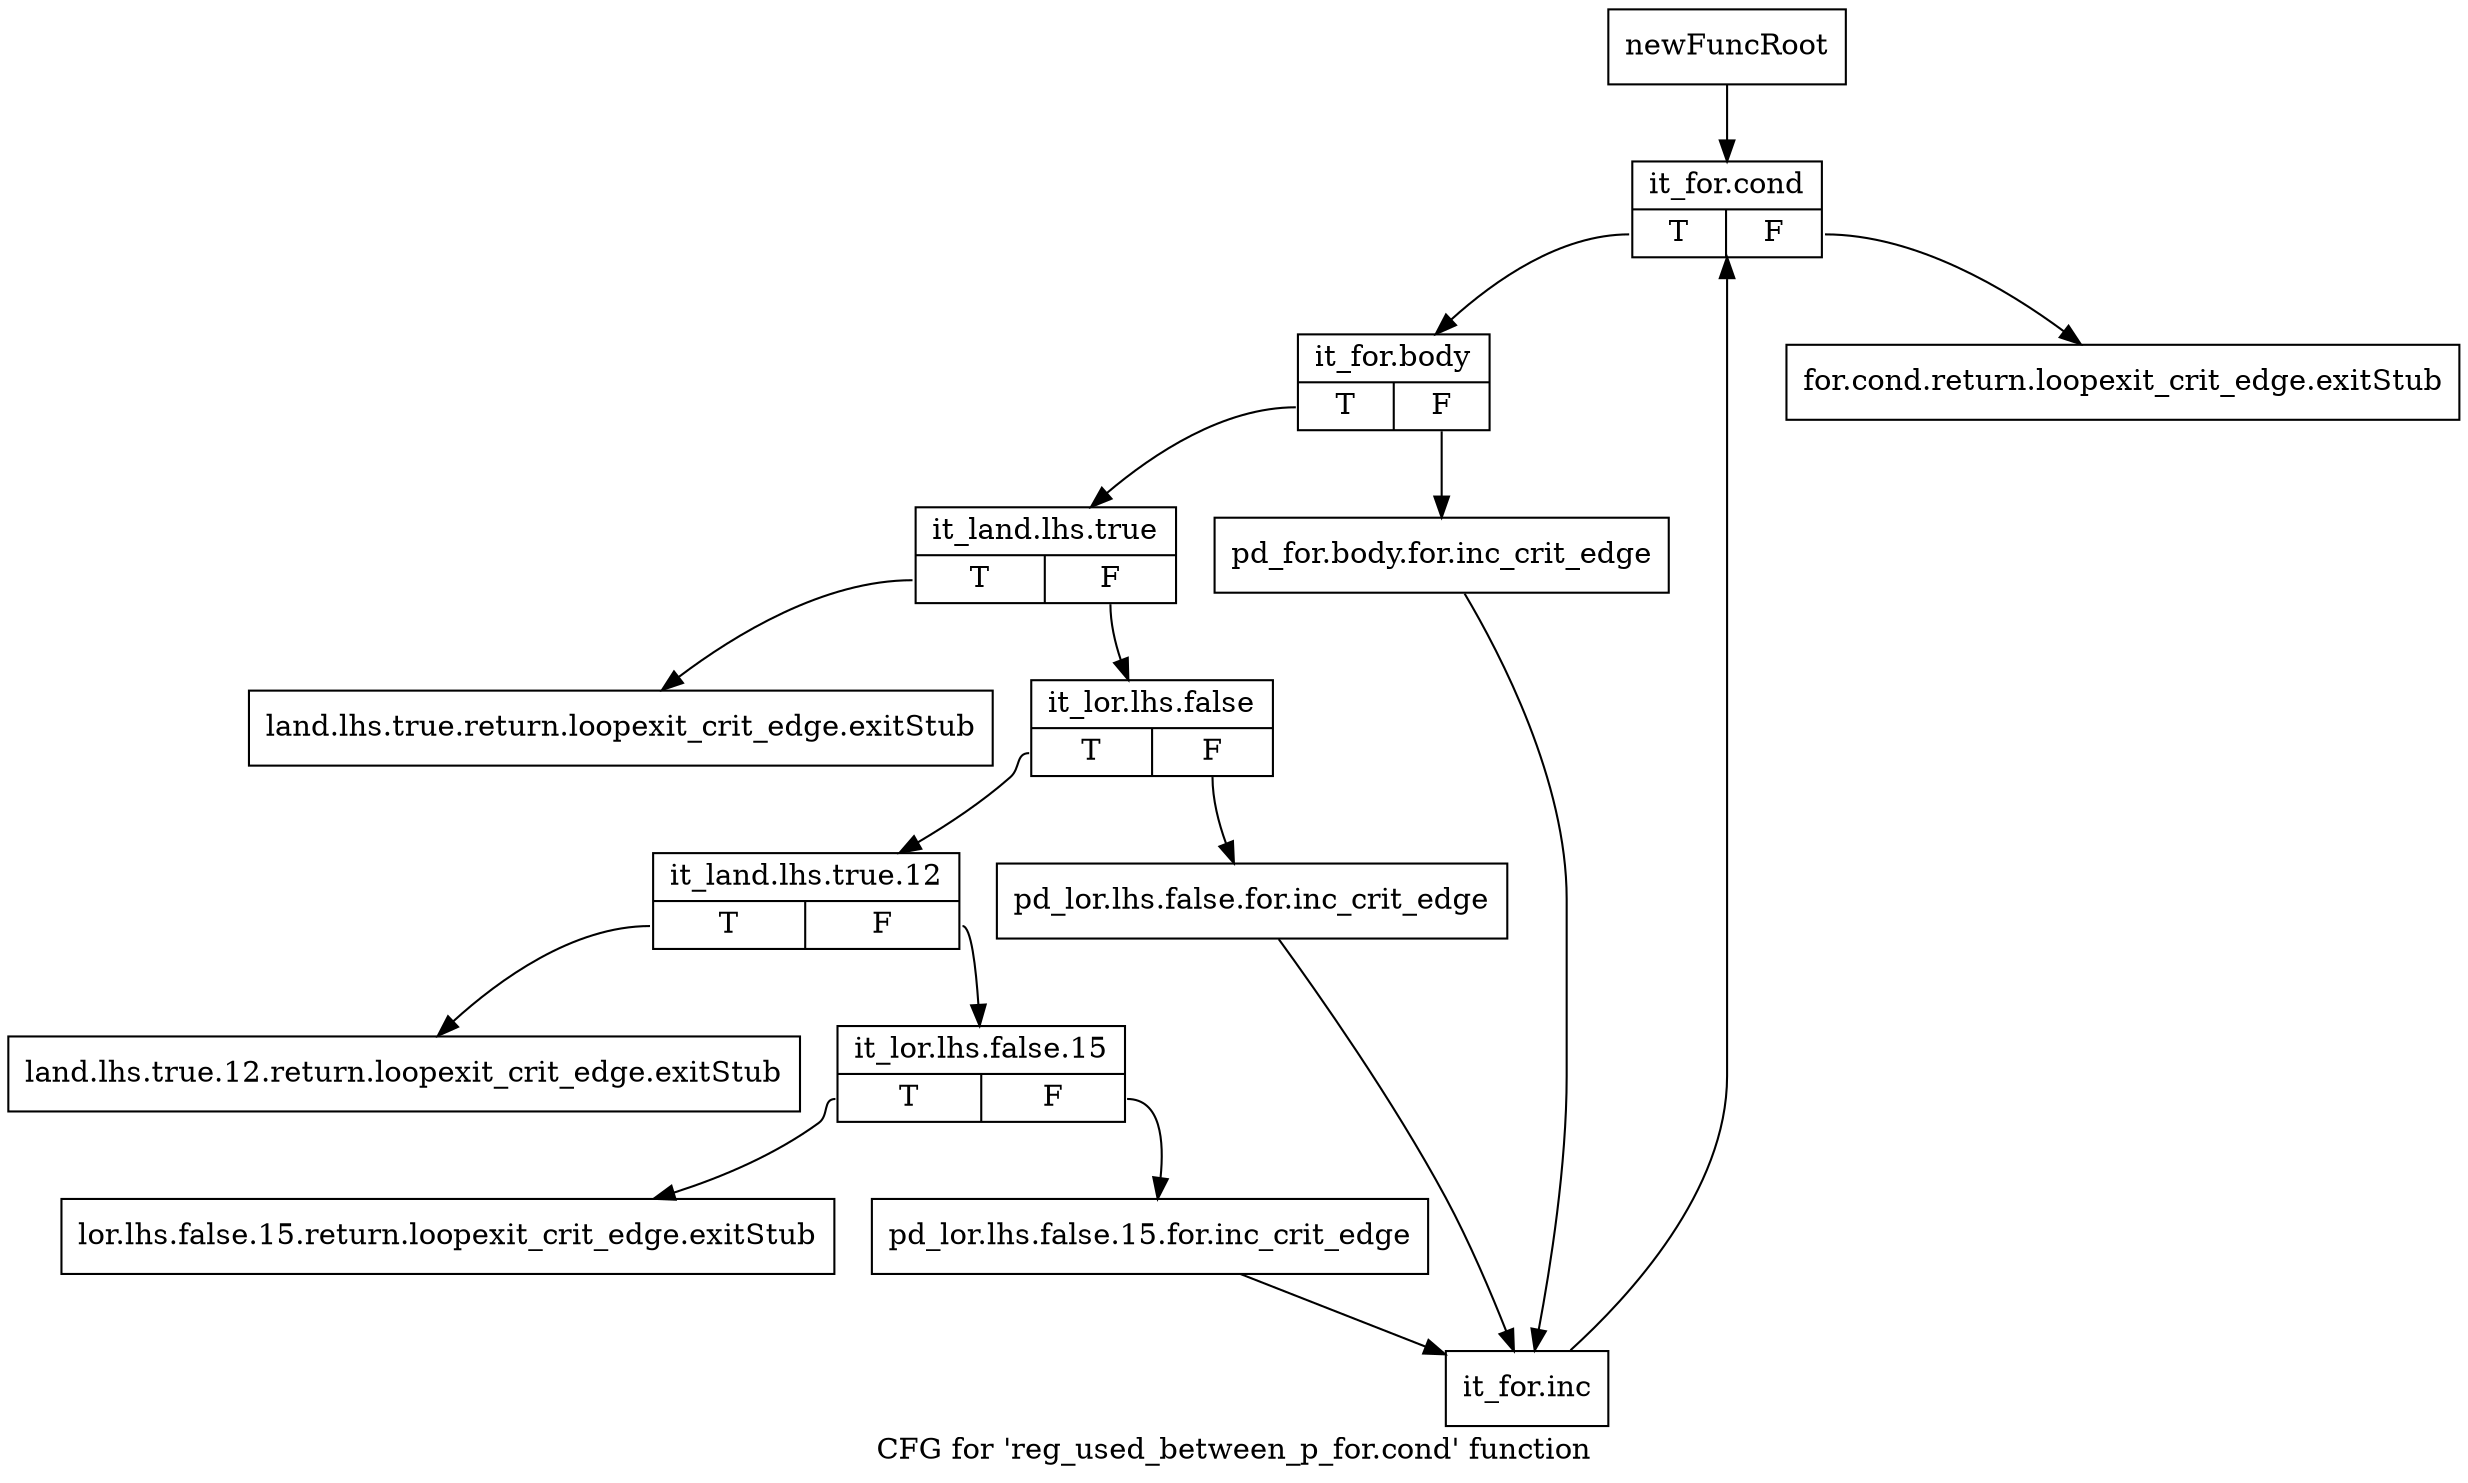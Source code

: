 digraph "CFG for 'reg_used_between_p_for.cond' function" {
	label="CFG for 'reg_used_between_p_for.cond' function";

	Node0xc0af840 [shape=record,label="{newFuncRoot}"];
	Node0xc0af840 -> Node0xc0af9d0;
	Node0xc0af890 [shape=record,label="{for.cond.return.loopexit_crit_edge.exitStub}"];
	Node0xc0af8e0 [shape=record,label="{land.lhs.true.return.loopexit_crit_edge.exitStub}"];
	Node0xc0af930 [shape=record,label="{land.lhs.true.12.return.loopexit_crit_edge.exitStub}"];
	Node0xc0af980 [shape=record,label="{lor.lhs.false.15.return.loopexit_crit_edge.exitStub}"];
	Node0xc0af9d0 [shape=record,label="{it_for.cond|{<s0>T|<s1>F}}"];
	Node0xc0af9d0:s0 -> Node0xc0afa20;
	Node0xc0af9d0:s1 -> Node0xc0af890;
	Node0xc0afa20 [shape=record,label="{it_for.body|{<s0>T|<s1>F}}"];
	Node0xc0afa20:s0 -> Node0xc0afac0;
	Node0xc0afa20:s1 -> Node0xc0afa70;
	Node0xc0afa70 [shape=record,label="{pd_for.body.for.inc_crit_edge}"];
	Node0xc0afa70 -> Node0xc0afca0;
	Node0xc0afac0 [shape=record,label="{it_land.lhs.true|{<s0>T|<s1>F}}"];
	Node0xc0afac0:s0 -> Node0xc0af8e0;
	Node0xc0afac0:s1 -> Node0xc0afb10;
	Node0xc0afb10 [shape=record,label="{it_lor.lhs.false|{<s0>T|<s1>F}}"];
	Node0xc0afb10:s0 -> Node0xc0afbb0;
	Node0xc0afb10:s1 -> Node0xc0afb60;
	Node0xc0afb60 [shape=record,label="{pd_lor.lhs.false.for.inc_crit_edge}"];
	Node0xc0afb60 -> Node0xc0afca0;
	Node0xc0afbb0 [shape=record,label="{it_land.lhs.true.12|{<s0>T|<s1>F}}"];
	Node0xc0afbb0:s0 -> Node0xc0af930;
	Node0xc0afbb0:s1 -> Node0xc0afc00;
	Node0xc0afc00 [shape=record,label="{it_lor.lhs.false.15|{<s0>T|<s1>F}}"];
	Node0xc0afc00:s0 -> Node0xc0af980;
	Node0xc0afc00:s1 -> Node0xc0afc50;
	Node0xc0afc50 [shape=record,label="{pd_lor.lhs.false.15.for.inc_crit_edge}"];
	Node0xc0afc50 -> Node0xc0afca0;
	Node0xc0afca0 [shape=record,label="{it_for.inc}"];
	Node0xc0afca0 -> Node0xc0af9d0;
}

